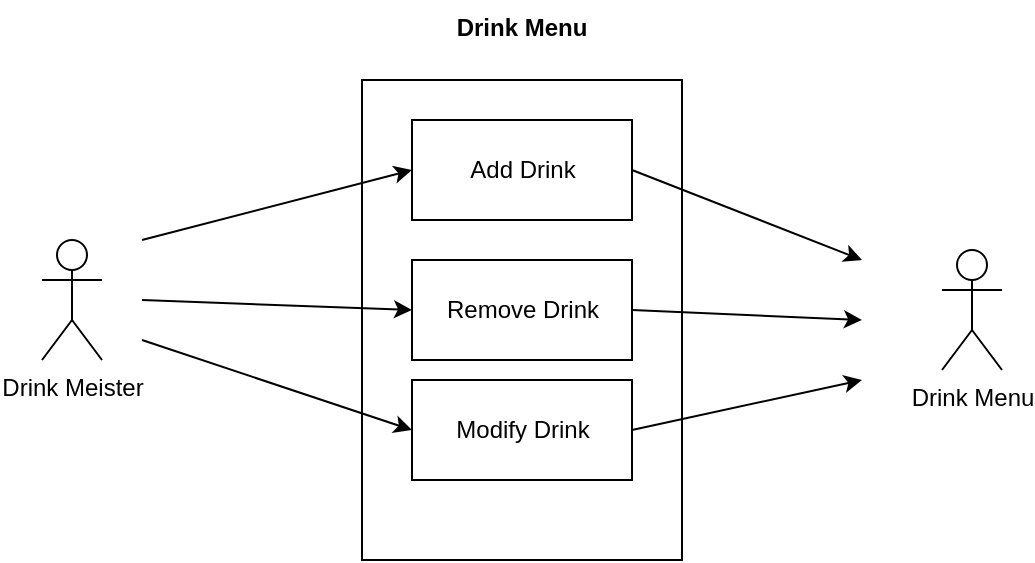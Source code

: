 <mxfile version="15.2.7" type="device"><diagram id="dPe0jGDpYhyDqCa-gKKn" name="Page-1"><mxGraphModel dx="1422" dy="762" grid="1" gridSize="10" guides="1" tooltips="1" connect="1" arrows="1" fold="1" page="1" pageScale="1" pageWidth="850" pageHeight="1100" math="0" shadow="0"><root><mxCell id="0"/><mxCell id="1" parent="0"/><mxCell id="2f3h454degeh9ErZ9EhH-1" value="Drink Menu" style="shape=umlActor;verticalLabelPosition=bottom;verticalAlign=top;html=1;" vertex="1" parent="1"><mxGeometry x="600" y="395" width="30" height="60" as="geometry"/></mxCell><mxCell id="2f3h454degeh9ErZ9EhH-2" value="Drink Meister" style="shape=umlActor;verticalLabelPosition=bottom;verticalAlign=top;html=1;" vertex="1" parent="1"><mxGeometry x="150" y="390" width="30" height="60" as="geometry"/></mxCell><mxCell id="2f3h454degeh9ErZ9EhH-3" value="" style="html=1;" vertex="1" parent="1"><mxGeometry x="310" y="310" width="160" height="240" as="geometry"/></mxCell><mxCell id="2f3h454degeh9ErZ9EhH-4" value="Drink Menu" style="text;align=center;fontStyle=1;verticalAlign=middle;spacingLeft=3;spacingRight=3;strokeColor=none;rotatable=0;points=[[0,0.5],[1,0.5]];portConstraint=eastwest;" vertex="1" parent="1"><mxGeometry x="350" y="270" width="80" height="26" as="geometry"/></mxCell><mxCell id="2f3h454degeh9ErZ9EhH-5" value="Add Drink" style="html=1;" vertex="1" parent="1"><mxGeometry x="335" y="330" width="110" height="50" as="geometry"/></mxCell><mxCell id="2f3h454degeh9ErZ9EhH-6" value="Remove Drink" style="html=1;" vertex="1" parent="1"><mxGeometry x="335" y="400" width="110" height="50" as="geometry"/></mxCell><mxCell id="2f3h454degeh9ErZ9EhH-7" value="Modify Drink" style="html=1;" vertex="1" parent="1"><mxGeometry x="335" y="460" width="110" height="50" as="geometry"/></mxCell><mxCell id="2f3h454degeh9ErZ9EhH-8" value="" style="endArrow=classic;html=1;entryX=0;entryY=0.5;entryDx=0;entryDy=0;" edge="1" parent="1" target="2f3h454degeh9ErZ9EhH-5"><mxGeometry width="50" height="50" relative="1" as="geometry"><mxPoint x="200" y="390" as="sourcePoint"/><mxPoint x="270" y="370" as="targetPoint"/></mxGeometry></mxCell><mxCell id="2f3h454degeh9ErZ9EhH-9" value="" style="endArrow=classic;html=1;entryX=0;entryY=0.5;entryDx=0;entryDy=0;" edge="1" parent="1" target="2f3h454degeh9ErZ9EhH-6"><mxGeometry width="50" height="50" relative="1" as="geometry"><mxPoint x="200" y="420" as="sourcePoint"/><mxPoint x="270" y="430" as="targetPoint"/></mxGeometry></mxCell><mxCell id="2f3h454degeh9ErZ9EhH-10" value="" style="endArrow=classic;html=1;entryX=0;entryY=0.5;entryDx=0;entryDy=0;" edge="1" parent="1" target="2f3h454degeh9ErZ9EhH-7"><mxGeometry width="50" height="50" relative="1" as="geometry"><mxPoint x="200" y="440" as="sourcePoint"/><mxPoint x="270" y="520" as="targetPoint"/></mxGeometry></mxCell><mxCell id="2f3h454degeh9ErZ9EhH-11" value="" style="endArrow=classic;html=1;exitX=1;exitY=0.5;exitDx=0;exitDy=0;" edge="1" parent="1" source="2f3h454degeh9ErZ9EhH-5"><mxGeometry width="50" height="50" relative="1" as="geometry"><mxPoint x="500" y="380" as="sourcePoint"/><mxPoint x="560" y="400" as="targetPoint"/></mxGeometry></mxCell><mxCell id="2f3h454degeh9ErZ9EhH-12" value="" style="endArrow=classic;html=1;exitX=1;exitY=0.5;exitDx=0;exitDy=0;" edge="1" parent="1" source="2f3h454degeh9ErZ9EhH-6"><mxGeometry width="50" height="50" relative="1" as="geometry"><mxPoint x="500" y="440" as="sourcePoint"/><mxPoint x="560" y="430" as="targetPoint"/></mxGeometry></mxCell><mxCell id="2f3h454degeh9ErZ9EhH-13" value="" style="endArrow=classic;html=1;exitX=1;exitY=0.5;exitDx=0;exitDy=0;" edge="1" parent="1" source="2f3h454degeh9ErZ9EhH-7"><mxGeometry width="50" height="50" relative="1" as="geometry"><mxPoint x="530" y="550" as="sourcePoint"/><mxPoint x="560" y="460" as="targetPoint"/></mxGeometry></mxCell></root></mxGraphModel></diagram></mxfile>